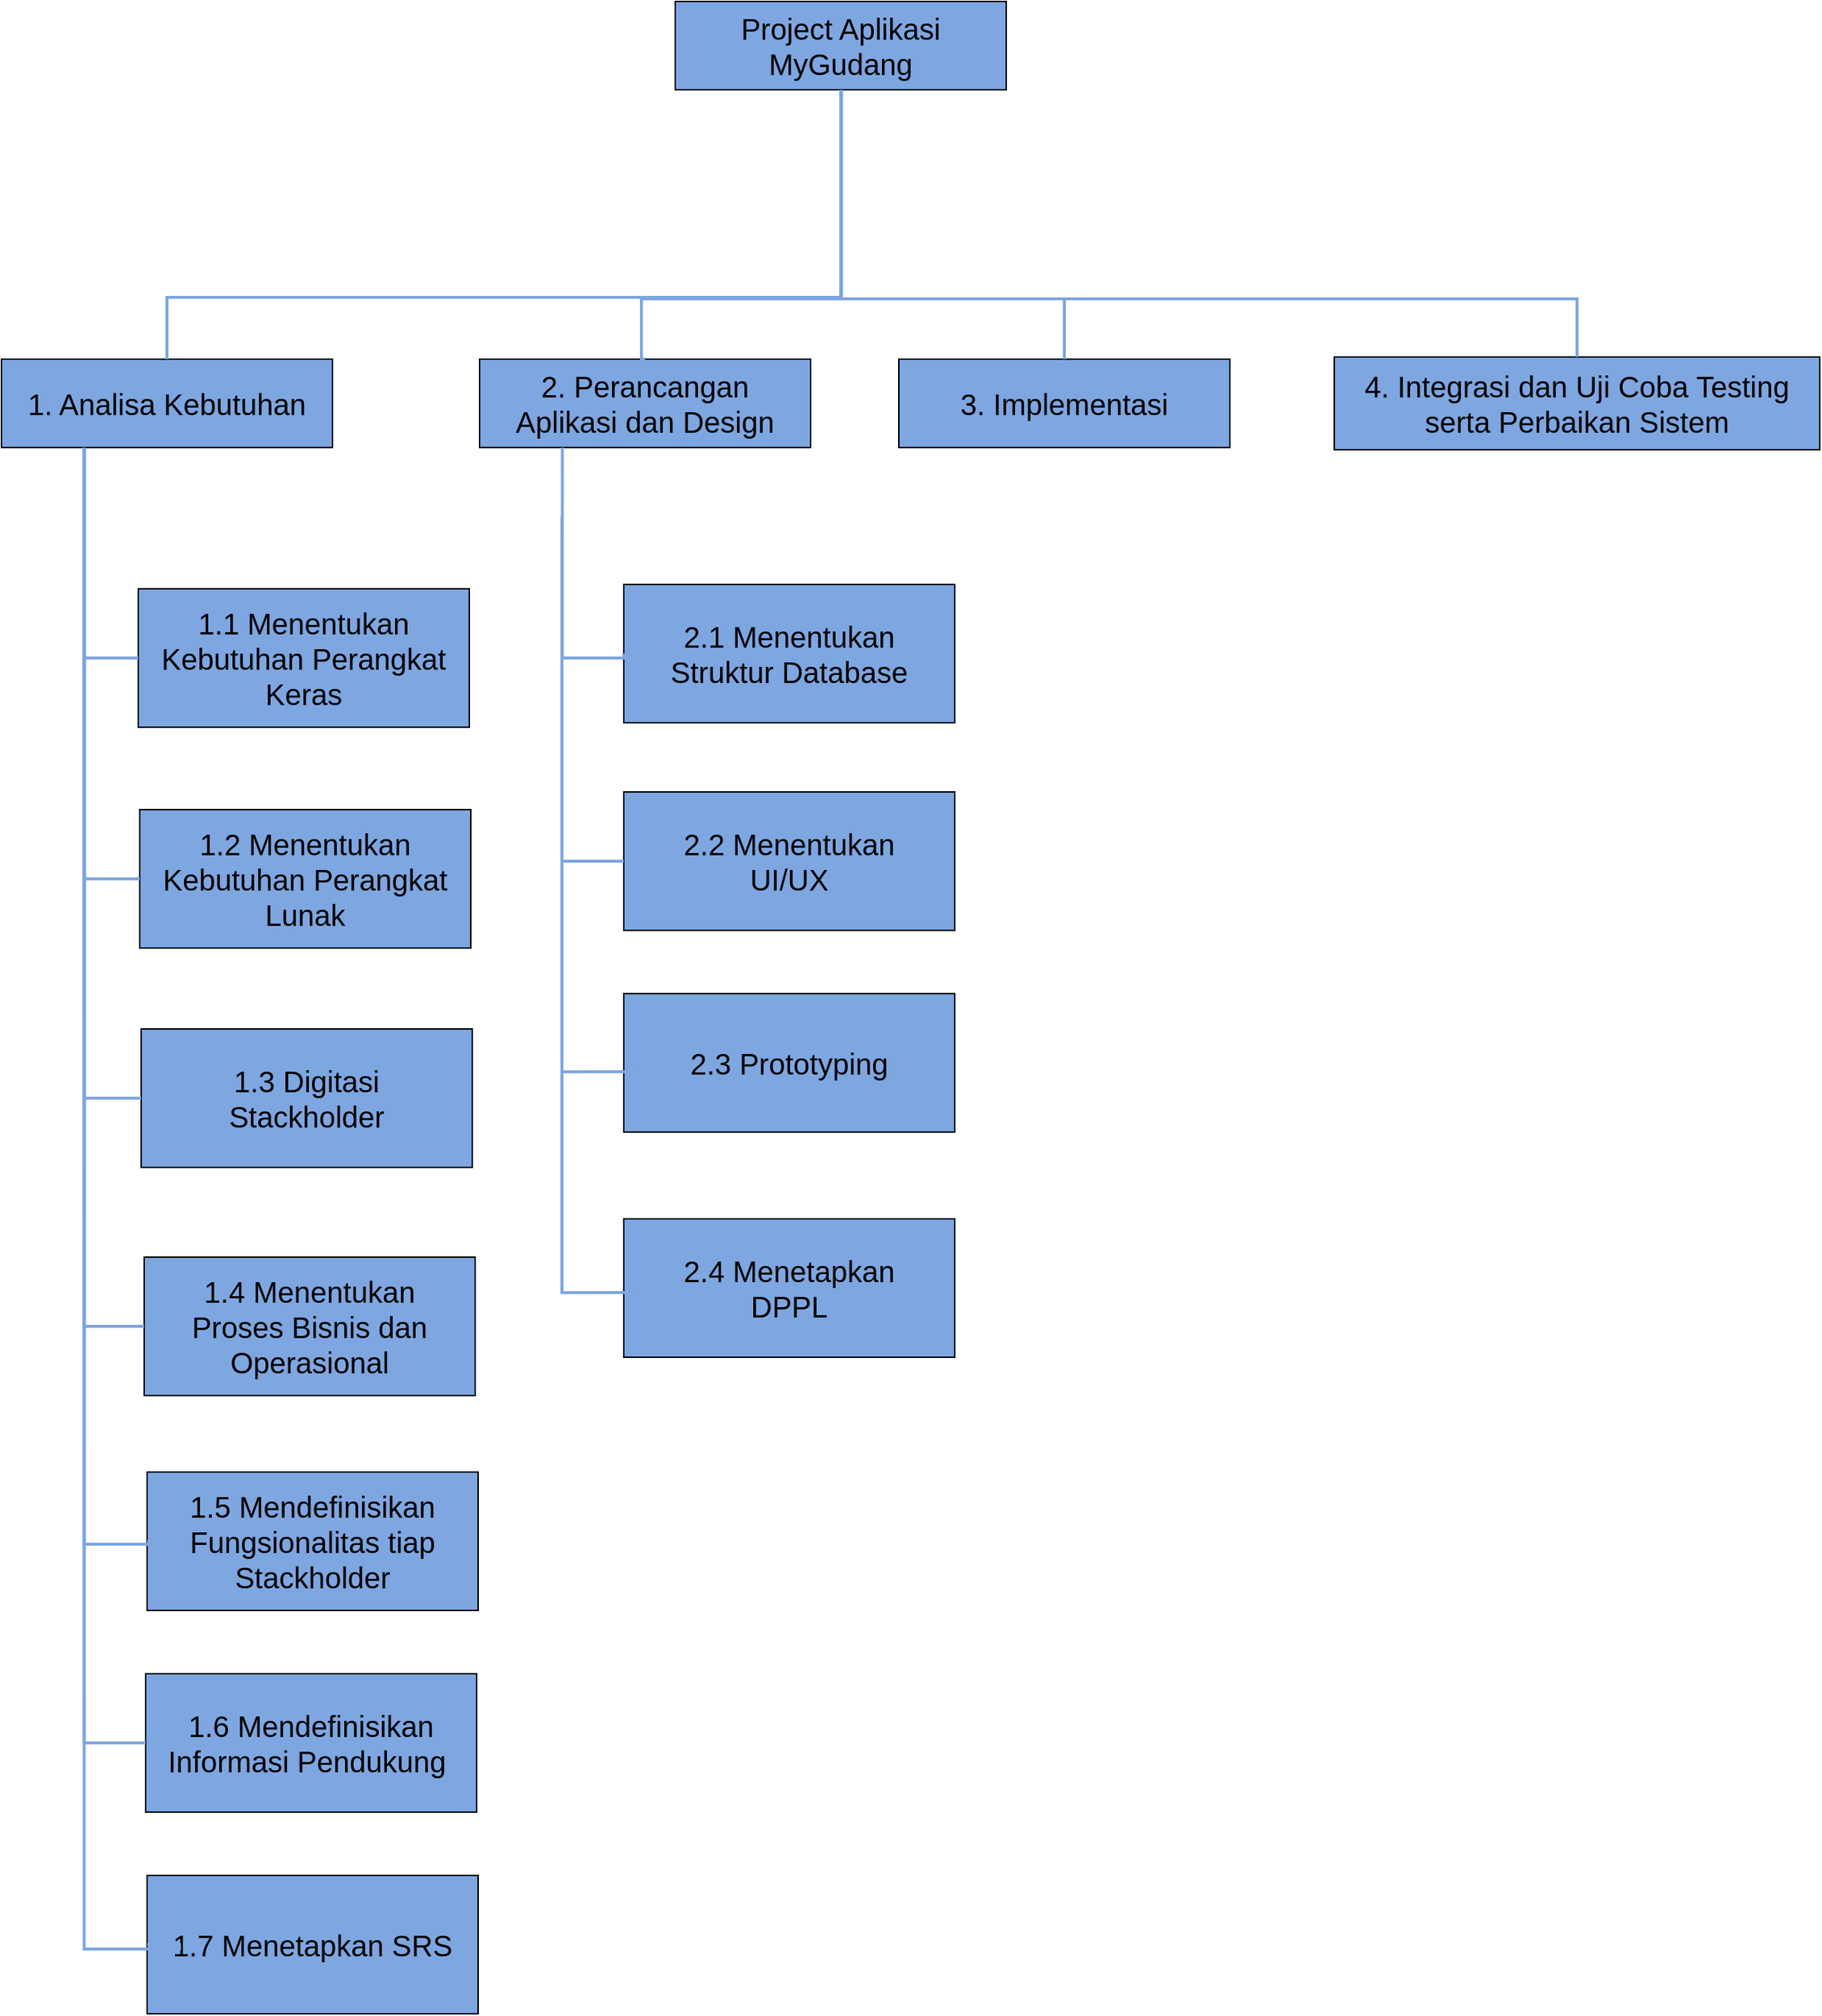<mxfile version="22.1.5" type="github">
  <diagram name="Halaman-1" id="PpXOaW4QuxUs9zCqDB_B">
    <mxGraphModel dx="1828" dy="1256" grid="0" gridSize="10" guides="1" tooltips="1" connect="1" arrows="1" fold="1" page="0" pageScale="1" pageWidth="827" pageHeight="1169" math="0" shadow="0">
      <root>
        <mxCell id="0" />
        <mxCell id="1" parent="0" />
        <mxCell id="sLQCOglT2192zuMqJqdj-2" value="&lt;font style=&quot;font-size: 20px;&quot;&gt;Project Aplikasi MyGudang&lt;/font&gt;" style="rounded=0;whiteSpace=wrap;html=1;fontSize=16;fillColor=#7EA6E0;" vertex="1" parent="1">
          <mxGeometry x="89" y="-25" width="225" height="60" as="geometry" />
        </mxCell>
        <mxCell id="sLQCOglT2192zuMqJqdj-3" value="&lt;span style=&quot;font-size: 20px;&quot;&gt;1. Analisa Kebutuhan&lt;/span&gt;" style="rounded=0;whiteSpace=wrap;html=1;fontSize=16;fillColor=#7EA6E0;" vertex="1" parent="1">
          <mxGeometry x="-369" y="218" width="225" height="60" as="geometry" />
        </mxCell>
        <mxCell id="sLQCOglT2192zuMqJqdj-4" value="&lt;span style=&quot;font-size: 20px;&quot;&gt;2. Perancangan &lt;br&gt;Aplikasi dan Design&lt;/span&gt;" style="rounded=0;whiteSpace=wrap;html=1;fontSize=16;fillColor=#7EA6E0;" vertex="1" parent="1">
          <mxGeometry x="-44" y="218" width="225" height="60" as="geometry" />
        </mxCell>
        <mxCell id="sLQCOglT2192zuMqJqdj-5" value="&lt;span style=&quot;font-size: 20px;&quot;&gt;3. Implementasi&lt;/span&gt;" style="rounded=0;whiteSpace=wrap;html=1;fontSize=16;fillColor=#7EA6E0;" vertex="1" parent="1">
          <mxGeometry x="241" y="218" width="225" height="60" as="geometry" />
        </mxCell>
        <mxCell id="sLQCOglT2192zuMqJqdj-6" value="&lt;span style=&quot;font-size: 20px;&quot;&gt;4. Integrasi dan Uji Coba Testing serta Perbaikan Sistem&lt;/span&gt;" style="rounded=0;whiteSpace=wrap;html=1;fontSize=16;fillColor=#7EA6E0;" vertex="1" parent="1">
          <mxGeometry x="537" y="216.5" width="330" height="63" as="geometry" />
        </mxCell>
        <mxCell id="sLQCOglT2192zuMqJqdj-7" value="" style="edgeStyle=segmentEdgeStyle;endArrow=none;html=1;curved=0;rounded=0;endSize=8;startSize=8;fontSize=12;exitX=0.5;exitY=0;exitDx=0;exitDy=0;strokeColor=#7EA6E0;strokeWidth=2;endFill=0;" edge="1" parent="1" source="sLQCOglT2192zuMqJqdj-3" target="sLQCOglT2192zuMqJqdj-2">
          <mxGeometry width="50" height="50" relative="1" as="geometry">
            <mxPoint x="-238" y="12" as="sourcePoint" />
            <mxPoint x="-188" y="-38" as="targetPoint" />
            <Array as="points">
              <mxPoint x="-256" y="176" />
              <mxPoint x="202" y="176" />
            </Array>
          </mxGeometry>
        </mxCell>
        <mxCell id="sLQCOglT2192zuMqJqdj-8" value="" style="edgeStyle=segmentEdgeStyle;endArrow=none;html=1;curved=0;rounded=0;endSize=8;startSize=8;fontSize=12;exitX=0.5;exitY=0;exitDx=0;exitDy=0;strokeColor=#7EA6E0;strokeWidth=2;endFill=0;entryX=0.5;entryY=1;entryDx=0;entryDy=0;" edge="1" parent="1" source="sLQCOglT2192zuMqJqdj-4" target="sLQCOglT2192zuMqJqdj-2">
          <mxGeometry width="50" height="50" relative="1" as="geometry">
            <mxPoint x="-246" y="228" as="sourcePoint" />
            <mxPoint x="212" y="45" as="targetPoint" />
            <Array as="points">
              <mxPoint x="66" y="218" />
              <mxPoint x="66" y="177" />
              <mxPoint x="202" y="177" />
              <mxPoint x="202" y="35" />
            </Array>
          </mxGeometry>
        </mxCell>
        <mxCell id="sLQCOglT2192zuMqJqdj-9" value="" style="edgeStyle=segmentEdgeStyle;endArrow=none;html=1;curved=0;rounded=0;endSize=8;startSize=8;fontSize=12;exitX=0.5;exitY=0;exitDx=0;exitDy=0;strokeColor=#7EA6E0;strokeWidth=2;endFill=0;entryX=0.5;entryY=1;entryDx=0;entryDy=0;" edge="1" parent="1" source="sLQCOglT2192zuMqJqdj-5" target="sLQCOglT2192zuMqJqdj-2">
          <mxGeometry width="50" height="50" relative="1" as="geometry">
            <mxPoint x="79" y="228" as="sourcePoint" />
            <mxPoint x="212" y="45" as="targetPoint" />
            <Array as="points">
              <mxPoint x="354" y="177" />
              <mxPoint x="202" y="177" />
              <mxPoint x="202" y="45" />
              <mxPoint x="202" y="45" />
            </Array>
          </mxGeometry>
        </mxCell>
        <mxCell id="sLQCOglT2192zuMqJqdj-10" value="" style="edgeStyle=segmentEdgeStyle;endArrow=none;html=1;curved=0;rounded=0;endSize=8;startSize=8;fontSize=12;exitX=0.5;exitY=0;exitDx=0;exitDy=0;strokeColor=#7EA6E0;strokeWidth=2;endFill=0;entryX=0.5;entryY=1;entryDx=0;entryDy=0;" edge="1" parent="1" source="sLQCOglT2192zuMqJqdj-6" target="sLQCOglT2192zuMqJqdj-2">
          <mxGeometry width="50" height="50" relative="1" as="geometry">
            <mxPoint x="364" y="228" as="sourcePoint" />
            <mxPoint x="212" y="45" as="targetPoint" />
            <Array as="points">
              <mxPoint x="702" y="177" />
              <mxPoint x="202" y="177" />
            </Array>
          </mxGeometry>
        </mxCell>
        <mxCell id="sLQCOglT2192zuMqJqdj-11" value="&lt;span style=&quot;font-size: 20px;&quot;&gt;1.1 Menentukan Kebutuhan Perangkat Keras&lt;/span&gt;" style="rounded=0;whiteSpace=wrap;html=1;fontSize=16;fillColor=#7EA6E0;" vertex="1" parent="1">
          <mxGeometry x="-276" y="374" width="225" height="94" as="geometry" />
        </mxCell>
        <mxCell id="sLQCOglT2192zuMqJqdj-12" value="&lt;span style=&quot;font-size: 20px;&quot;&gt;1.2 Menentukan Kebutuhan Perangkat Lunak&lt;/span&gt;" style="rounded=0;whiteSpace=wrap;html=1;fontSize=16;fillColor=#7EA6E0;" vertex="1" parent="1">
          <mxGeometry x="-275" y="524" width="225" height="94" as="geometry" />
        </mxCell>
        <mxCell id="sLQCOglT2192zuMqJqdj-13" value="&lt;span style=&quot;font-size: 20px;&quot;&gt;1.3 Digitasi &lt;br&gt;Stackholder&lt;/span&gt;" style="rounded=0;whiteSpace=wrap;html=1;fontSize=16;fillColor=#7EA6E0;" vertex="1" parent="1">
          <mxGeometry x="-274" y="673" width="225" height="94" as="geometry" />
        </mxCell>
        <mxCell id="sLQCOglT2192zuMqJqdj-14" value="&lt;span style=&quot;font-size: 20px;&quot;&gt;1.4 Menentukan &lt;br&gt;Proses Bisnis dan Operasional&lt;/span&gt;" style="rounded=0;whiteSpace=wrap;html=1;fontSize=16;fillColor=#7EA6E0;" vertex="1" parent="1">
          <mxGeometry x="-272" y="828" width="225" height="94" as="geometry" />
        </mxCell>
        <mxCell id="sLQCOglT2192zuMqJqdj-15" value="" style="edgeStyle=segmentEdgeStyle;endArrow=none;html=1;curved=0;rounded=0;endSize=8;startSize=8;fontSize=12;exitX=0;exitY=0.5;exitDx=0;exitDy=0;strokeColor=#7EA6E0;strokeWidth=2;endFill=0;entryX=0.25;entryY=1;entryDx=0;entryDy=0;" edge="1" parent="1" source="sLQCOglT2192zuMqJqdj-11" target="sLQCOglT2192zuMqJqdj-3">
          <mxGeometry width="50" height="50" relative="1" as="geometry">
            <mxPoint x="-853" y="570" as="sourcePoint" />
            <mxPoint x="-395" y="387" as="targetPoint" />
            <Array as="points">
              <mxPoint x="-313" y="421" />
            </Array>
          </mxGeometry>
        </mxCell>
        <mxCell id="sLQCOglT2192zuMqJqdj-16" value="" style="edgeStyle=segmentEdgeStyle;endArrow=none;html=1;curved=0;rounded=0;endSize=8;startSize=8;fontSize=12;exitX=0;exitY=0.5;exitDx=0;exitDy=0;strokeColor=#7EA6E0;strokeWidth=2;endFill=0;entryX=0.25;entryY=1;entryDx=0;entryDy=0;" edge="1" parent="1" source="sLQCOglT2192zuMqJqdj-12" target="sLQCOglT2192zuMqJqdj-3">
          <mxGeometry width="50" height="50" relative="1" as="geometry">
            <mxPoint x="-261" y="531" as="sourcePoint" />
            <mxPoint x="-326" y="388" as="targetPoint" />
            <Array as="points">
              <mxPoint x="-313" y="571" />
            </Array>
          </mxGeometry>
        </mxCell>
        <mxCell id="sLQCOglT2192zuMqJqdj-17" value="" style="edgeStyle=segmentEdgeStyle;endArrow=none;html=1;curved=0;rounded=0;endSize=8;startSize=8;fontSize=12;exitX=0;exitY=0.5;exitDx=0;exitDy=0;strokeColor=#7EA6E0;strokeWidth=2;endFill=0;entryX=0.25;entryY=1;entryDx=0;entryDy=0;" edge="1" parent="1" source="sLQCOglT2192zuMqJqdj-14" target="sLQCOglT2192zuMqJqdj-3">
          <mxGeometry width="50" height="50" relative="1" as="geometry">
            <mxPoint x="-258" y="789" as="sourcePoint" />
            <mxPoint x="-323" y="496" as="targetPoint" />
            <Array as="points">
              <mxPoint x="-313" y="875" />
            </Array>
          </mxGeometry>
        </mxCell>
        <mxCell id="sLQCOglT2192zuMqJqdj-18" value="&lt;span style=&quot;font-size: 20px;&quot;&gt;1.5 Mendefinisikan Fungsionalitas tiap Stackholder&lt;/span&gt;" style="rounded=0;whiteSpace=wrap;html=1;fontSize=16;fillColor=#7EA6E0;" vertex="1" parent="1">
          <mxGeometry x="-270" y="974" width="225" height="94" as="geometry" />
        </mxCell>
        <mxCell id="sLQCOglT2192zuMqJqdj-19" value="&lt;span style=&quot;font-size: 20px;&quot;&gt;1.6 Mendefinisikan Informasi Pendukung&amp;nbsp;&lt;/span&gt;" style="rounded=0;whiteSpace=wrap;html=1;fontSize=16;fillColor=#7EA6E0;" vertex="1" parent="1">
          <mxGeometry x="-271" y="1111" width="225" height="94" as="geometry" />
        </mxCell>
        <mxCell id="sLQCOglT2192zuMqJqdj-20" value="&lt;span style=&quot;font-size: 20px;&quot;&gt;1.7 Menetapkan SRS&lt;/span&gt;" style="rounded=0;whiteSpace=wrap;html=1;fontSize=16;fillColor=#7EA6E0;" vertex="1" parent="1">
          <mxGeometry x="-270" y="1248" width="225" height="94" as="geometry" />
        </mxCell>
        <mxCell id="sLQCOglT2192zuMqJqdj-21" value="" style="edgeStyle=segmentEdgeStyle;endArrow=none;html=1;curved=0;rounded=0;endSize=8;startSize=8;fontSize=12;exitX=0;exitY=0.5;exitDx=0;exitDy=0;strokeColor=#7EA6E0;strokeWidth=2;endFill=0;entryX=0.25;entryY=1;entryDx=0;entryDy=0;" edge="1" parent="1" source="sLQCOglT2192zuMqJqdj-13" target="sLQCOglT2192zuMqJqdj-3">
          <mxGeometry width="50" height="50" relative="1" as="geometry">
            <mxPoint x="-238" y="885" as="sourcePoint" />
            <mxPoint x="-303" y="288" as="targetPoint" />
            <Array as="points">
              <mxPoint x="-313" y="720" />
            </Array>
          </mxGeometry>
        </mxCell>
        <mxCell id="sLQCOglT2192zuMqJqdj-23" value="" style="edgeStyle=segmentEdgeStyle;endArrow=none;html=1;curved=0;rounded=0;endSize=8;startSize=8;fontSize=12;exitX=0;exitY=0.5;exitDx=0;exitDy=0;strokeColor=#7EA6E0;strokeWidth=2;endFill=0;entryX=0.25;entryY=1;entryDx=0;entryDy=0;" edge="1" parent="1" source="sLQCOglT2192zuMqJqdj-18" target="sLQCOglT2192zuMqJqdj-3">
          <mxGeometry width="50" height="50" relative="1" as="geometry">
            <mxPoint x="-271" y="931" as="sourcePoint" />
            <mxPoint x="-336" y="334" as="targetPoint" />
            <Array as="points">
              <mxPoint x="-248" y="1023" />
              <mxPoint x="-313" y="1023" />
            </Array>
          </mxGeometry>
        </mxCell>
        <mxCell id="sLQCOglT2192zuMqJqdj-29" value="" style="edgeStyle=segmentEdgeStyle;endArrow=none;html=1;curved=0;rounded=0;endSize=8;startSize=8;fontSize=12;exitX=0;exitY=0.5;exitDx=0;exitDy=0;strokeColor=#7EA6E0;strokeWidth=2;endFill=0;entryX=0.25;entryY=1;entryDx=0;entryDy=0;" edge="1" parent="1" source="sLQCOglT2192zuMqJqdj-19" target="sLQCOglT2192zuMqJqdj-3">
          <mxGeometry width="50" height="50" relative="1" as="geometry">
            <mxPoint x="-349" y="1086" as="sourcePoint" />
            <mxPoint x="-414" y="343" as="targetPoint" />
            <Array as="points">
              <mxPoint x="-313" y="1158" />
            </Array>
          </mxGeometry>
        </mxCell>
        <mxCell id="sLQCOglT2192zuMqJqdj-30" value="" style="edgeStyle=segmentEdgeStyle;endArrow=none;html=1;curved=0;rounded=0;endSize=8;startSize=8;fontSize=12;exitX=0;exitY=0.5;exitDx=0;exitDy=0;strokeColor=#7EA6E0;strokeWidth=2;endFill=0;entryX=0.25;entryY=1;entryDx=0;entryDy=0;" edge="1" parent="1" source="sLQCOglT2192zuMqJqdj-20" target="sLQCOglT2192zuMqJqdj-3">
          <mxGeometry width="50" height="50" relative="1" as="geometry">
            <mxPoint x="-285" y="1305" as="sourcePoint" />
            <mxPoint x="-350" y="425" as="targetPoint" />
            <Array as="points">
              <mxPoint x="-248" y="1298" />
              <mxPoint x="-313" y="1298" />
            </Array>
          </mxGeometry>
        </mxCell>
        <mxCell id="sLQCOglT2192zuMqJqdj-33" value="&lt;span style=&quot;font-size: 20px;&quot;&gt;2.1 Menentukan &lt;br&gt;Struktur Database&lt;/span&gt;" style="rounded=0;whiteSpace=wrap;html=1;fontSize=16;fillColor=#7EA6E0;" vertex="1" parent="1">
          <mxGeometry x="54" y="371" width="225" height="94" as="geometry" />
        </mxCell>
        <mxCell id="sLQCOglT2192zuMqJqdj-34" value="" style="edgeStyle=segmentEdgeStyle;endArrow=none;html=1;curved=0;rounded=0;endSize=8;startSize=8;fontSize=12;exitX=0;exitY=0.5;exitDx=0;exitDy=0;strokeColor=#7EA6E0;strokeWidth=2;endFill=0;entryX=0.25;entryY=1;entryDx=0;entryDy=0;" edge="1" parent="1" source="sLQCOglT2192zuMqJqdj-33" target="sLQCOglT2192zuMqJqdj-4">
          <mxGeometry width="50" height="50" relative="1" as="geometry">
            <mxPoint x="15" y="453" as="sourcePoint" />
            <mxPoint x="-22" y="310" as="targetPoint" />
            <Array as="points">
              <mxPoint x="12" y="421" />
            </Array>
          </mxGeometry>
        </mxCell>
        <mxCell id="sLQCOglT2192zuMqJqdj-35" value="&lt;span style=&quot;font-size: 20px;&quot;&gt;2.2 Menentukan &lt;br&gt;UI/UX&lt;br&gt;&lt;/span&gt;" style="rounded=0;whiteSpace=wrap;html=1;fontSize=16;fillColor=#7EA6E0;" vertex="1" parent="1">
          <mxGeometry x="54" y="512" width="225" height="94" as="geometry" />
        </mxCell>
        <mxCell id="sLQCOglT2192zuMqJqdj-36" value="&lt;span style=&quot;font-size: 20px;&quot;&gt;2.3 Prototyping&lt;br&gt;&lt;/span&gt;" style="rounded=0;whiteSpace=wrap;html=1;fontSize=16;fillColor=#7EA6E0;" vertex="1" parent="1">
          <mxGeometry x="54" y="649" width="225" height="94" as="geometry" />
        </mxCell>
        <mxCell id="sLQCOglT2192zuMqJqdj-37" value="" style="edgeStyle=segmentEdgeStyle;endArrow=none;html=1;curved=0;rounded=0;endSize=8;startSize=8;fontSize=12;exitX=0;exitY=0.5;exitDx=0;exitDy=0;strokeColor=#7EA6E0;strokeWidth=2;endFill=0;entryX=0.25;entryY=1;entryDx=0;entryDy=0;" edge="1" parent="1" source="sLQCOglT2192zuMqJqdj-35">
          <mxGeometry width="50" height="50" relative="1" as="geometry">
            <mxPoint x="76" y="464.94" as="sourcePoint" />
            <mxPoint x="12" y="324.94" as="targetPoint" />
            <Array as="points">
              <mxPoint x="12" y="559" />
            </Array>
          </mxGeometry>
        </mxCell>
        <mxCell id="sLQCOglT2192zuMqJqdj-38" value="" style="edgeStyle=segmentEdgeStyle;endArrow=none;html=1;curved=0;rounded=0;endSize=8;startSize=8;fontSize=12;exitX=0;exitY=0.5;exitDx=0;exitDy=0;strokeColor=#7EA6E0;strokeWidth=2;endFill=0;entryX=0.25;entryY=1;entryDx=0;entryDy=0;" edge="1" parent="1">
          <mxGeometry width="50" height="50" relative="1" as="geometry">
            <mxPoint x="76" y="702.06" as="sourcePoint" />
            <mxPoint x="12" y="468" as="targetPoint" />
            <Array as="points">
              <mxPoint x="12" y="702.06" />
            </Array>
          </mxGeometry>
        </mxCell>
        <mxCell id="sLQCOglT2192zuMqJqdj-39" value="&lt;span style=&quot;font-size: 20px;&quot;&gt;2.4 Menetapkan&lt;br&gt;DPPL&lt;br&gt;&lt;/span&gt;" style="rounded=0;whiteSpace=wrap;html=1;fontSize=16;fillColor=#7EA6E0;" vertex="1" parent="1">
          <mxGeometry x="54" y="802" width="225" height="94" as="geometry" />
        </mxCell>
        <mxCell id="sLQCOglT2192zuMqJqdj-40" value="" style="edgeStyle=segmentEdgeStyle;endArrow=none;html=1;curved=0;rounded=0;endSize=8;startSize=8;fontSize=12;exitX=0;exitY=0.5;exitDx=0;exitDy=0;strokeColor=#7EA6E0;strokeWidth=2;endFill=0;entryX=0.25;entryY=1;entryDx=0;entryDy=0;" edge="1" parent="1">
          <mxGeometry width="50" height="50" relative="1" as="geometry">
            <mxPoint x="76" y="852.06" as="sourcePoint" />
            <mxPoint x="12" y="618" as="targetPoint" />
            <Array as="points">
              <mxPoint x="12" y="852.06" />
            </Array>
          </mxGeometry>
        </mxCell>
      </root>
    </mxGraphModel>
  </diagram>
</mxfile>
